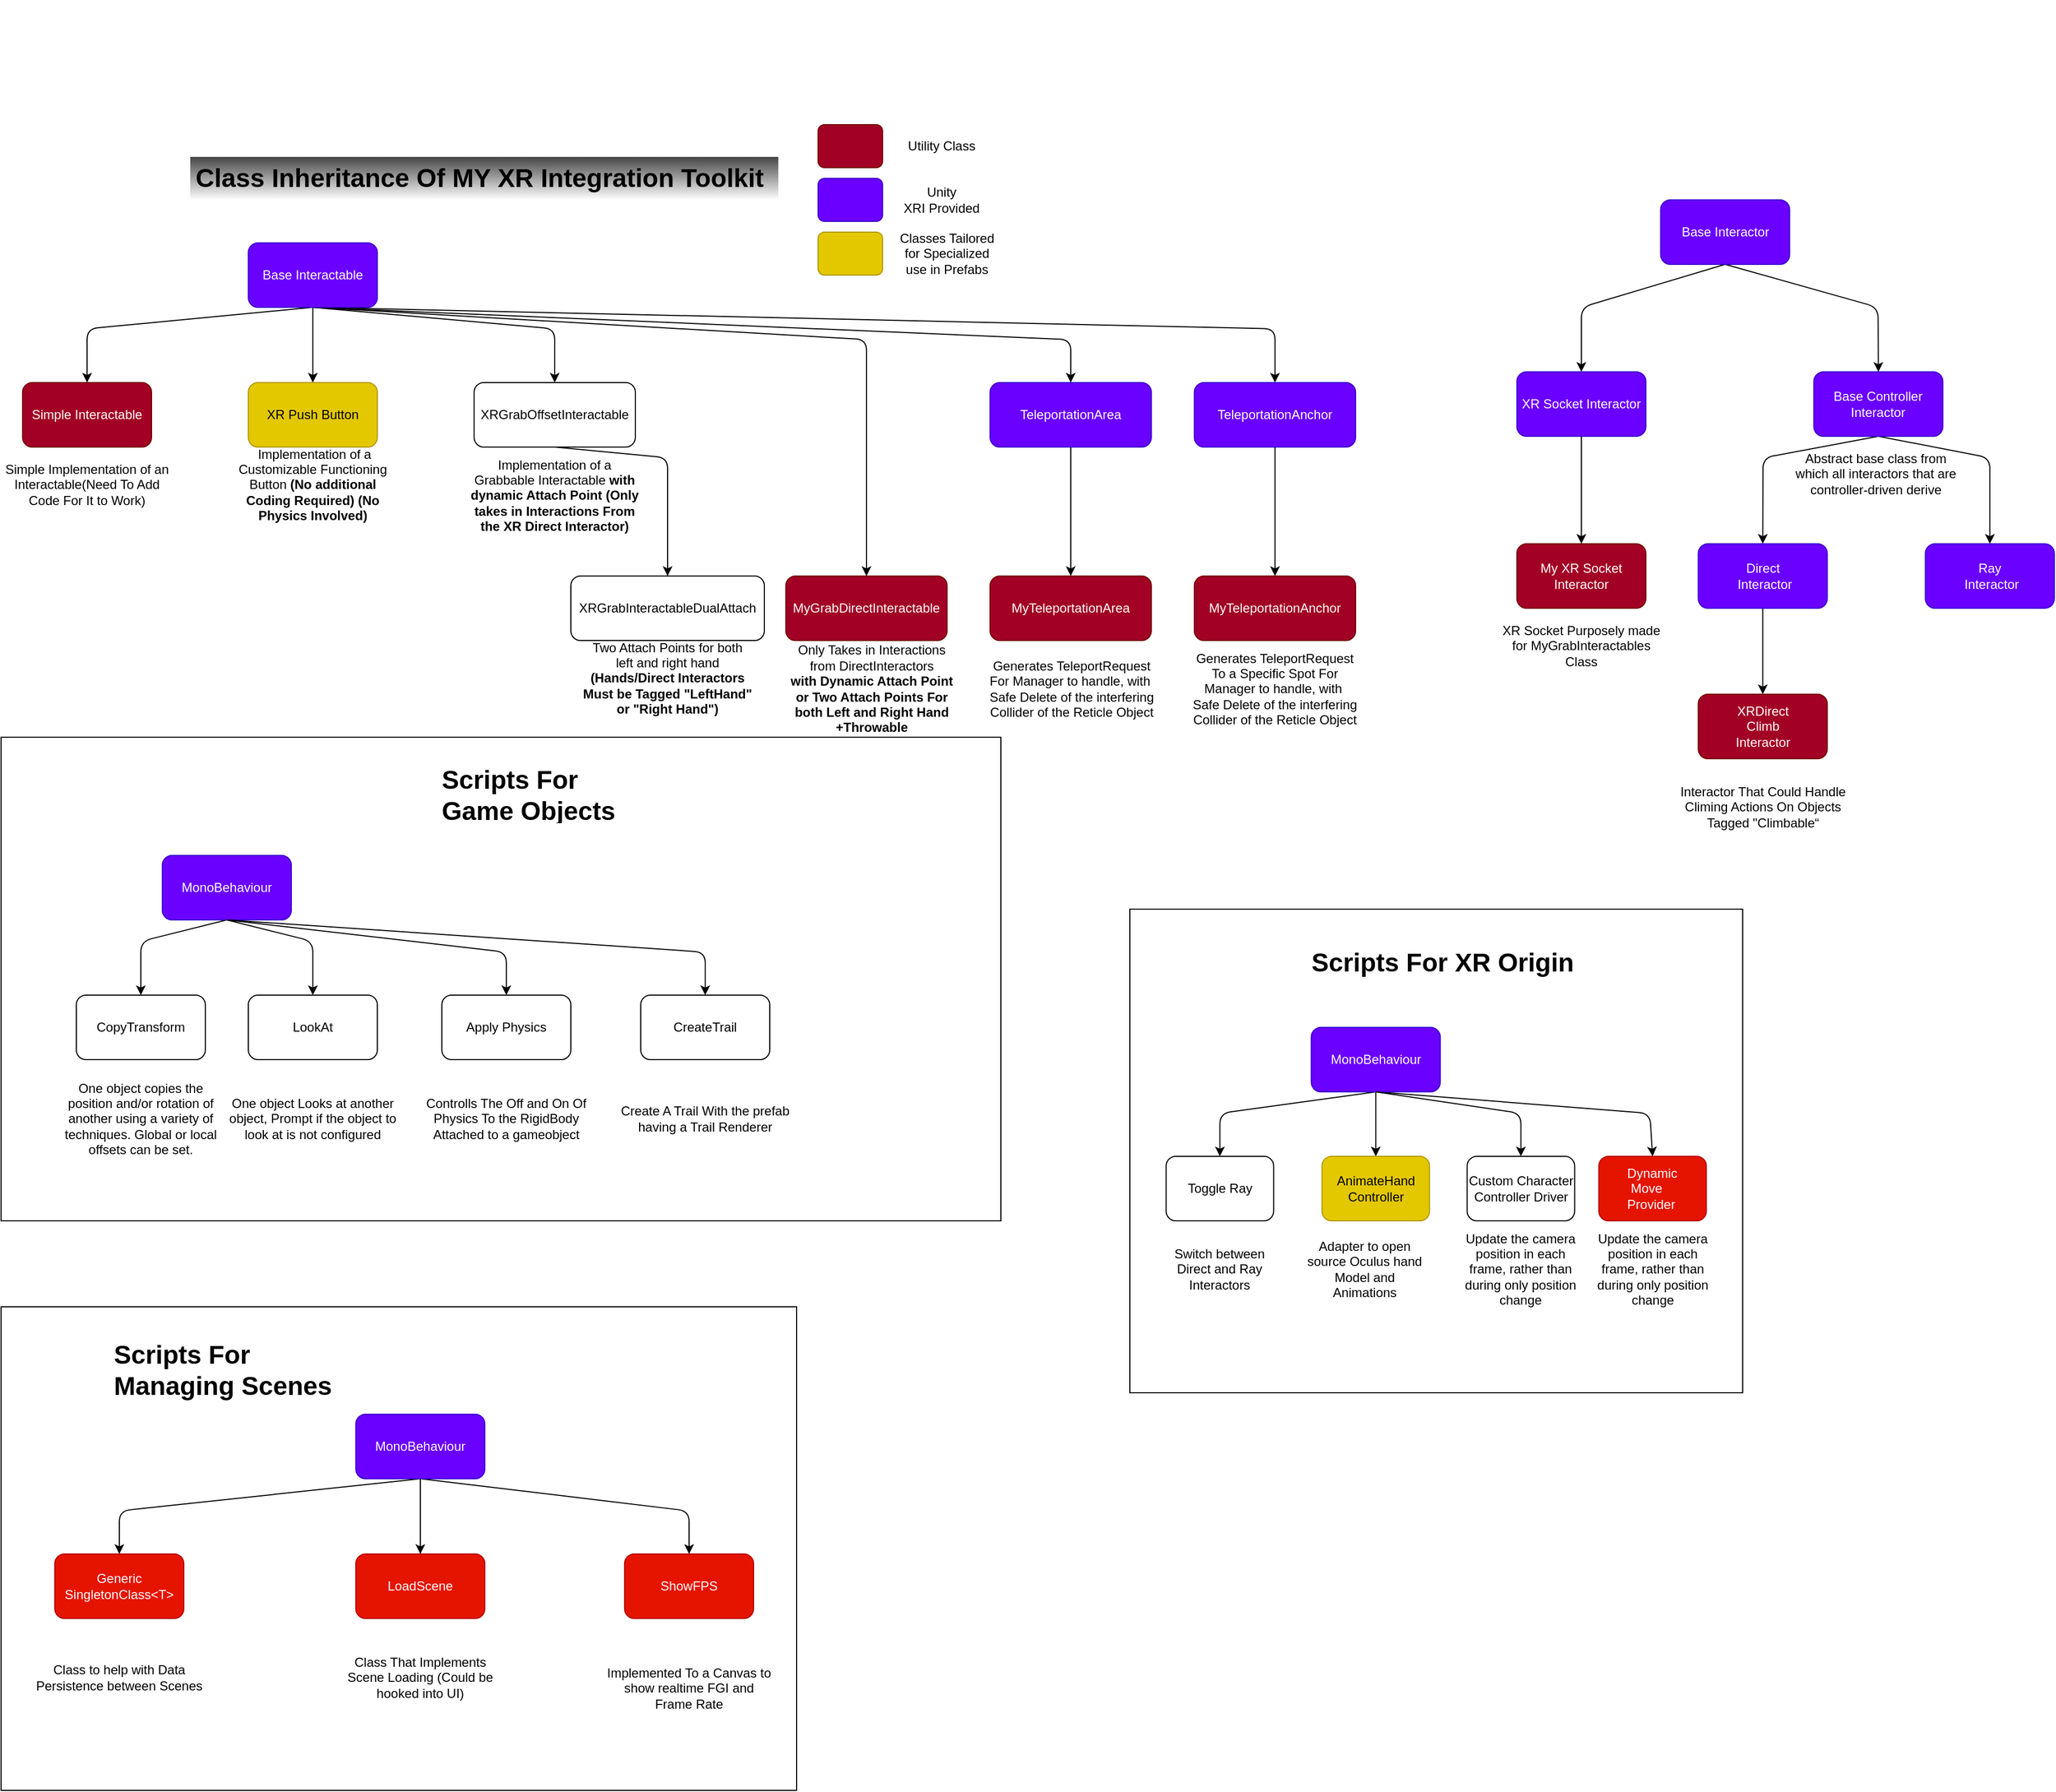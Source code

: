 <mxfile>
    <diagram id="oWx1CMlj1S1pF4CIYpkc" name="Page-1">
        <mxGraphModel dx="2840" dy="1613" grid="1" gridSize="10" guides="1" tooltips="1" connect="1" arrows="1" fold="1" page="1" pageScale="1" pageWidth="2000" pageHeight="2000" math="0" shadow="0">
            <root>
                <mxCell id="0"/>
                <mxCell id="1" parent="0"/>
                <mxCell id="39" value="" style="rounded=0;whiteSpace=wrap;html=1;glass=0;fillStyle=solid;strokeColor=default;fillColor=default;gradientColor=none;gradientDirection=north;" parent="1" vertex="1">
                    <mxGeometry x="150" y="700" width="930" height="450" as="geometry"/>
                </mxCell>
                <mxCell id="5" style="edgeStyle=none;html=1;exitX=0.5;exitY=1;exitDx=0;exitDy=0;entryX=0.5;entryY=0;entryDx=0;entryDy=0;" parent="1" source="2" target="3" edge="1">
                    <mxGeometry relative="1" as="geometry">
                        <Array as="points">
                            <mxPoint x="230" y="320"/>
                        </Array>
                    </mxGeometry>
                </mxCell>
                <mxCell id="8" style="edgeStyle=none;html=1;exitX=0.5;exitY=1;exitDx=0;exitDy=0;entryX=0.5;entryY=0;entryDx=0;entryDy=0;" parent="1" source="2" target="6" edge="1">
                    <mxGeometry relative="1" as="geometry"/>
                </mxCell>
                <mxCell id="12" style="edgeStyle=none;html=1;exitX=0.5;exitY=1;exitDx=0;exitDy=0;entryX=0.5;entryY=0;entryDx=0;entryDy=0;" parent="1" source="2" target="9" edge="1">
                    <mxGeometry relative="1" as="geometry">
                        <Array as="points">
                            <mxPoint x="665" y="320"/>
                        </Array>
                    </mxGeometry>
                </mxCell>
                <mxCell id="17" style="edgeStyle=none;html=1;exitX=0.5;exitY=1;exitDx=0;exitDy=0;entryX=0.5;entryY=0;entryDx=0;entryDy=0;" parent="1" source="2" target="16" edge="1">
                    <mxGeometry relative="1" as="geometry">
                        <Array as="points">
                            <mxPoint x="955" y="330"/>
                        </Array>
                    </mxGeometry>
                </mxCell>
                <mxCell id="107" style="edgeStyle=none;html=1;exitX=0.5;exitY=1;exitDx=0;exitDy=0;entryX=0.5;entryY=0;entryDx=0;entryDy=0;" edge="1" parent="1" source="2" target="106">
                    <mxGeometry relative="1" as="geometry">
                        <Array as="points">
                            <mxPoint x="1145" y="330"/>
                        </Array>
                    </mxGeometry>
                </mxCell>
                <mxCell id="109" style="edgeStyle=none;html=1;exitX=0.5;exitY=1;exitDx=0;exitDy=0;entryX=0.5;entryY=0;entryDx=0;entryDy=0;" edge="1" parent="1" source="2" target="108">
                    <mxGeometry relative="1" as="geometry">
                        <Array as="points">
                            <mxPoint x="1335" y="320"/>
                        </Array>
                    </mxGeometry>
                </mxCell>
                <mxCell id="2" value="Base Interactable" style="rounded=1;whiteSpace=wrap;html=1;fillColor=#6a00ff;fontColor=#ffffff;strokeColor=#3700CC;" parent="1" vertex="1">
                    <mxGeometry x="380" y="240" width="120" height="60" as="geometry"/>
                </mxCell>
                <mxCell id="3" value="Simple Interactable" style="rounded=1;whiteSpace=wrap;html=1;fillColor=#a20025;fontColor=#ffffff;strokeColor=#6F0000;" parent="1" vertex="1">
                    <mxGeometry x="170" y="370" width="120" height="60" as="geometry"/>
                </mxCell>
                <mxCell id="4" value="Simple Implementation of an Interactable(Need To Add Code For It to Work)" style="text;html=1;strokeColor=none;fillColor=none;align=center;verticalAlign=middle;whiteSpace=wrap;rounded=0;" parent="1" vertex="1">
                    <mxGeometry x="150" y="440" width="160" height="50" as="geometry"/>
                </mxCell>
                <mxCell id="6" value="XR Push Button" style="rounded=1;whiteSpace=wrap;html=1;fillColor=#e3c800;fontColor=#000000;strokeColor=#B09500;" parent="1" vertex="1">
                    <mxGeometry x="380" y="370" width="120" height="60" as="geometry"/>
                </mxCell>
                <mxCell id="7" value="&amp;nbsp;Implementation of a Customizable Functioning Button&lt;b&gt; (No additional Coding Required) (No Physics Involved)&lt;/b&gt;" style="text;html=1;strokeColor=none;fillColor=none;align=center;verticalAlign=middle;whiteSpace=wrap;rounded=0;" parent="1" vertex="1">
                    <mxGeometry x="360" y="440" width="160" height="50" as="geometry"/>
                </mxCell>
                <mxCell id="14" style="edgeStyle=none;html=1;exitX=0.5;exitY=1;exitDx=0;exitDy=0;entryX=0.5;entryY=0;entryDx=0;entryDy=0;" parent="1" source="9" target="13" edge="1">
                    <mxGeometry relative="1" as="geometry">
                        <Array as="points">
                            <mxPoint x="770" y="440"/>
                        </Array>
                    </mxGeometry>
                </mxCell>
                <mxCell id="9" value="XRGrabOffsetInteractable" style="rounded=1;whiteSpace=wrap;html=1;" parent="1" vertex="1">
                    <mxGeometry x="590" y="370" width="150" height="60" as="geometry"/>
                </mxCell>
                <mxCell id="10" value="Implementation of a Grabbable Interactable &lt;b&gt;with dynamic Attach Point (Only takes in Interactions From the XR Direct Interactor)&lt;/b&gt;" style="text;html=1;strokeColor=none;fillColor=none;align=center;verticalAlign=middle;whiteSpace=wrap;rounded=0;" parent="1" vertex="1">
                    <mxGeometry x="585" y="450" width="160" height="50" as="geometry"/>
                </mxCell>
                <mxCell id="13" value="XRGrabInteractableDualAttach" style="rounded=1;whiteSpace=wrap;html=1;" parent="1" vertex="1">
                    <mxGeometry x="680" y="550" width="180" height="60" as="geometry"/>
                </mxCell>
                <mxCell id="15" value="Two Attach Points for both left and right hand &lt;b&gt;(Hands/Direct Interactors Must be Tagged &quot;LeftHand&quot; or &quot;Right Hand&quot;)&lt;/b&gt;" style="text;html=1;strokeColor=none;fillColor=none;align=center;verticalAlign=middle;whiteSpace=wrap;rounded=0;" parent="1" vertex="1">
                    <mxGeometry x="690" y="620" width="160" height="50" as="geometry"/>
                </mxCell>
                <mxCell id="16" value="MyGrabDirectInteractable" style="rounded=1;whiteSpace=wrap;html=1;fillColor=#a20025;fontColor=#ffffff;strokeColor=#6F0000;" parent="1" vertex="1">
                    <mxGeometry x="880" y="550" width="150" height="60" as="geometry"/>
                </mxCell>
                <mxCell id="18" value="Only Takes in Interactions from DirectInteractors&lt;br&gt;&lt;b&gt;with Dynamic Attach Point or Two Attach Points For both Left and Right Hand +Throwable&lt;/b&gt;" style="text;html=1;strokeColor=none;fillColor=none;align=center;verticalAlign=middle;whiteSpace=wrap;rounded=0;" parent="1" vertex="1">
                    <mxGeometry x="880" y="630" width="160" height="50" as="geometry"/>
                </mxCell>
                <mxCell id="19" value="" style="rounded=1;whiteSpace=wrap;html=1;fillColor=#a20025;fontColor=#ffffff;strokeColor=#6F0000;" parent="1" vertex="1">
                    <mxGeometry x="910" y="130" width="60" height="40" as="geometry"/>
                </mxCell>
                <mxCell id="20" value="Utility Class" style="text;html=1;strokeColor=none;fillColor=none;align=center;verticalAlign=middle;whiteSpace=wrap;rounded=0;" parent="1" vertex="1">
                    <mxGeometry x="980" y="135" width="90" height="30" as="geometry"/>
                </mxCell>
                <mxCell id="21" value="" style="rounded=1;whiteSpace=wrap;html=1;fillColor=#6a00ff;fontColor=#ffffff;strokeColor=#3700CC;" parent="1" vertex="1">
                    <mxGeometry x="910" y="180" width="60" height="40" as="geometry"/>
                </mxCell>
                <mxCell id="22" value="Unity&lt;br&gt;XRI Provided" style="text;html=1;strokeColor=none;fillColor=none;align=center;verticalAlign=middle;whiteSpace=wrap;rounded=0;glass=0;" parent="1" vertex="1">
                    <mxGeometry x="980" y="185" width="90" height="30" as="geometry"/>
                </mxCell>
                <mxCell id="23" value="" style="rounded=1;whiteSpace=wrap;html=1;fillColor=#e3c800;fontColor=#000000;strokeColor=#B09500;" parent="1" vertex="1">
                    <mxGeometry x="910" y="230" width="60" height="40" as="geometry"/>
                </mxCell>
                <mxCell id="29" value="&lt;h1&gt;Class Inheritance Of MY XR Integration Toolkit&lt;/h1&gt;" style="text;html=1;strokeColor=none;fillColor=default;spacing=5;spacingTop=-20;whiteSpace=wrap;overflow=hidden;rounded=0;glass=0;fillStyle=solid;gradientColor=#454545;gradientDirection=north;" parent="1" vertex="1">
                    <mxGeometry x="326" y="160" width="547" height="40" as="geometry"/>
                </mxCell>
                <mxCell id="30" value="Classes Tailored for Specialized use in Prefabs" style="text;html=1;strokeColor=none;fillColor=none;align=center;verticalAlign=middle;whiteSpace=wrap;rounded=0;" parent="1" vertex="1">
                    <mxGeometry x="980" y="235" width="100" height="30" as="geometry"/>
                </mxCell>
                <mxCell id="36" style="edgeStyle=none;html=1;exitX=0.5;exitY=1;exitDx=0;exitDy=0;entryX=0.5;entryY=0;entryDx=0;entryDy=0;" parent="1" source="31" target="32" edge="1">
                    <mxGeometry relative="1" as="geometry">
                        <Array as="points">
                            <mxPoint x="280" y="890"/>
                        </Array>
                    </mxGeometry>
                </mxCell>
                <mxCell id="37" style="edgeStyle=none;html=1;exitX=0.5;exitY=1;exitDx=0;exitDy=0;entryX=0.5;entryY=0;entryDx=0;entryDy=0;" parent="1" source="31" target="34" edge="1">
                    <mxGeometry relative="1" as="geometry">
                        <Array as="points">
                            <mxPoint x="440" y="890"/>
                        </Array>
                    </mxGeometry>
                </mxCell>
                <mxCell id="72" style="edgeStyle=none;html=1;exitX=0.5;exitY=1;exitDx=0;exitDy=0;entryX=0.5;entryY=0;entryDx=0;entryDy=0;" parent="1" source="31" target="70" edge="1">
                    <mxGeometry relative="1" as="geometry">
                        <Array as="points">
                            <mxPoint x="620" y="900"/>
                        </Array>
                    </mxGeometry>
                </mxCell>
                <mxCell id="31" value="MonoBehaviour" style="rounded=1;whiteSpace=wrap;html=1;fillColor=#6a00ff;fontColor=#ffffff;strokeColor=#3700CC;" parent="1" vertex="1">
                    <mxGeometry x="300" y="810" width="120" height="60" as="geometry"/>
                </mxCell>
                <mxCell id="32" value="CopyTransform" style="rounded=1;whiteSpace=wrap;html=1;glass=0;fillStyle=solid;strokeColor=default;fillColor=default;gradientColor=none;gradientDirection=north;" parent="1" vertex="1">
                    <mxGeometry x="220" y="940" width="120" height="60" as="geometry"/>
                </mxCell>
                <mxCell id="33" value="One object copies the position and/or rotation of another using a variety of techniques. Global or local offsets can be set." style="text;html=1;strokeColor=none;fillColor=none;align=center;verticalAlign=middle;whiteSpace=wrap;rounded=0;" parent="1" vertex="1">
                    <mxGeometry x="200" y="1020" width="160" height="70" as="geometry"/>
                </mxCell>
                <mxCell id="34" value="LookAt" style="rounded=1;whiteSpace=wrap;html=1;glass=0;fillStyle=solid;strokeColor=default;fillColor=default;gradientColor=none;gradientDirection=north;" parent="1" vertex="1">
                    <mxGeometry x="380" y="940" width="120" height="60" as="geometry"/>
                </mxCell>
                <mxCell id="35" value="One object Looks at another object, Prompt if the object to look at is not configured" style="text;html=1;strokeColor=none;fillColor=none;align=center;verticalAlign=middle;whiteSpace=wrap;rounded=0;" parent="1" vertex="1">
                    <mxGeometry x="360" y="1020" width="160" height="70" as="geometry"/>
                </mxCell>
                <mxCell id="38" value="&lt;h1&gt;Scripts For Game Objects&lt;/h1&gt;" style="text;html=1;strokeColor=none;fillColor=none;spacing=5;spacingTop=-20;whiteSpace=wrap;overflow=hidden;rounded=0;glass=0;fillStyle=solid;" parent="1" vertex="1">
                    <mxGeometry x="555" y="720" width="190" height="60" as="geometry"/>
                </mxCell>
                <mxCell id="40" value="" style="rounded=0;whiteSpace=wrap;html=1;glass=0;fillStyle=solid;strokeColor=default;fillColor=default;gradientColor=none;gradientDirection=north;" parent="1" vertex="1">
                    <mxGeometry x="1200" y="860" width="570" height="450" as="geometry"/>
                </mxCell>
                <mxCell id="41" value="&lt;h1&gt;Scripts For XR Origin&lt;/h1&gt;" style="text;html=1;strokeColor=none;fillColor=none;spacing=5;spacingTop=-20;whiteSpace=wrap;overflow=hidden;rounded=0;glass=0;fillStyle=solid;" parent="1" vertex="1">
                    <mxGeometry x="1363.75" y="890" width="290" height="60" as="geometry"/>
                </mxCell>
                <mxCell id="48" style="edgeStyle=none;html=1;exitX=0.5;exitY=1;exitDx=0;exitDy=0;entryX=0.5;entryY=0;entryDx=0;entryDy=0;" parent="1" source="42" target="43" edge="1">
                    <mxGeometry relative="1" as="geometry">
                        <Array as="points">
                            <mxPoint x="1283.75" y="1050"/>
                        </Array>
                    </mxGeometry>
                </mxCell>
                <mxCell id="49" style="edgeStyle=none;html=1;exitX=0.5;exitY=1;exitDx=0;exitDy=0;" parent="1" source="42" target="45" edge="1">
                    <mxGeometry relative="1" as="geometry"/>
                </mxCell>
                <mxCell id="64" style="edgeStyle=none;html=1;exitX=0.5;exitY=1;exitDx=0;exitDy=0;entryX=0.5;entryY=0;entryDx=0;entryDy=0;fontColor=#FFFFFF;" parent="1" source="42" target="62" edge="1">
                    <mxGeometry relative="1" as="geometry">
                        <Array as="points">
                            <mxPoint x="1683.75" y="1050"/>
                        </Array>
                    </mxGeometry>
                </mxCell>
                <mxCell id="42" value="MonoBehaviour" style="rounded=1;whiteSpace=wrap;html=1;fillColor=#6a00ff;fontColor=#ffffff;strokeColor=#3700CC;" parent="1" vertex="1">
                    <mxGeometry x="1368.75" y="970" width="120" height="60" as="geometry"/>
                </mxCell>
                <mxCell id="43" value="Toggle Ray" style="rounded=1;whiteSpace=wrap;html=1;glass=0;fillStyle=solid;strokeColor=default;fillColor=default;gradientColor=none;gradientDirection=north;" parent="1" vertex="1">
                    <mxGeometry x="1233.75" y="1090" width="100" height="60" as="geometry"/>
                </mxCell>
                <mxCell id="44" value="Switch between Direct and Ray Interactors" style="text;html=1;strokeColor=none;fillColor=none;align=center;verticalAlign=middle;whiteSpace=wrap;rounded=0;" parent="1" vertex="1">
                    <mxGeometry x="1226.25" y="1160" width="115" height="70" as="geometry"/>
                </mxCell>
                <mxCell id="45" value="AnimateHand&lt;br&gt;Controller" style="rounded=1;whiteSpace=wrap;html=1;glass=0;fillStyle=solid;strokeColor=#B09500;fillColor=#e3c800;gradientDirection=north;fontColor=#000000;" parent="1" vertex="1">
                    <mxGeometry x="1378.75" y="1090" width="100" height="60" as="geometry"/>
                </mxCell>
                <mxCell id="47" value="Adapter to open source Oculus hand&lt;br&gt;Model and Animations" style="text;html=1;strokeColor=none;fillColor=none;align=center;verticalAlign=middle;whiteSpace=wrap;rounded=0;" parent="1" vertex="1">
                    <mxGeometry x="1361.25" y="1160" width="115" height="70" as="geometry"/>
                </mxCell>
                <mxCell id="50" value="" style="rounded=0;whiteSpace=wrap;html=1;glass=0;fillStyle=solid;strokeColor=default;fillColor=default;gradientColor=none;gradientDirection=north;" parent="1" vertex="1">
                    <mxGeometry x="150" y="1230" width="740" height="450" as="geometry"/>
                </mxCell>
                <mxCell id="51" value="&lt;h1&gt;Scripts For Managing Scenes&lt;/h1&gt;" style="text;html=1;strokeColor=none;fillColor=none;spacing=5;spacingTop=-20;whiteSpace=wrap;overflow=hidden;rounded=0;glass=0;fillStyle=solid;" parent="1" vertex="1">
                    <mxGeometry x="250" y="1255" width="250" height="70" as="geometry"/>
                </mxCell>
                <mxCell id="55" style="edgeStyle=none;html=1;exitX=0.5;exitY=1;exitDx=0;exitDy=0;entryX=0.5;entryY=0;entryDx=0;entryDy=0;" parent="1" source="52" target="53" edge="1">
                    <mxGeometry relative="1" as="geometry">
                        <Array as="points">
                            <mxPoint x="260" y="1420"/>
                        </Array>
                    </mxGeometry>
                </mxCell>
                <mxCell id="89" style="edgeStyle=none;html=1;exitX=0.5;exitY=1;exitDx=0;exitDy=0;entryX=0.5;entryY=0;entryDx=0;entryDy=0;" parent="1" source="52" target="87" edge="1">
                    <mxGeometry relative="1" as="geometry">
                        <Array as="points">
                            <mxPoint x="790" y="1420"/>
                        </Array>
                    </mxGeometry>
                </mxCell>
                <mxCell id="52" value="MonoBehaviour" style="rounded=1;whiteSpace=wrap;html=1;fillColor=#6a00ff;fontColor=#ffffff;strokeColor=#3700CC;" parent="1" vertex="1">
                    <mxGeometry x="480" y="1330" width="120" height="60" as="geometry"/>
                </mxCell>
                <mxCell id="53" value="Generic&lt;br&gt;SingletonClass&amp;lt;T&amp;gt;" style="rounded=1;whiteSpace=wrap;html=1;glass=0;fillStyle=solid;strokeColor=#B20000;fillColor=#e51400;gradientDirection=north;fontColor=#ffffff;" parent="1" vertex="1">
                    <mxGeometry x="200" y="1460" width="120" height="60" as="geometry"/>
                </mxCell>
                <mxCell id="54" value="Class to help with Data Persistence between Scenes" style="text;html=1;strokeColor=none;fillColor=none;align=center;verticalAlign=middle;whiteSpace=wrap;rounded=0;" parent="1" vertex="1">
                    <mxGeometry x="180" y="1540" width="160" height="70" as="geometry"/>
                </mxCell>
                <mxCell id="59" style="edgeStyle=none;html=1;entryX=0.5;entryY=0;entryDx=0;entryDy=0;exitX=0.5;exitY=1;exitDx=0;exitDy=0;" parent="1" source="42" edge="1">
                    <mxGeometry relative="1" as="geometry">
                        <mxPoint x="1433.75" y="1030" as="sourcePoint"/>
                        <mxPoint x="1563.75" y="1090.0" as="targetPoint"/>
                        <Array as="points">
                            <mxPoint x="1563.75" y="1050"/>
                        </Array>
                    </mxGeometry>
                </mxCell>
                <mxCell id="61" value="Update the camera position in each frame, rather than during only position change" style="text;html=1;strokeColor=none;fillColor=none;align=center;verticalAlign=middle;whiteSpace=wrap;rounded=0;" parent="1" vertex="1">
                    <mxGeometry x="1506.25" y="1160" width="115" height="70" as="geometry"/>
                </mxCell>
                <mxCell id="62" value="&lt;div style=&quot;text-align: left;&quot;&gt;&lt;span style=&quot;background-color: initial;&quot;&gt;&lt;font color=&quot;#ffffff&quot;&gt;Dynamic&lt;/font&gt;&lt;/span&gt;&lt;/div&gt;&lt;div style=&quot;text-align: left;&quot;&gt;&lt;span style=&quot;background-color: initial;&quot;&gt;&lt;font color=&quot;#ffffff&quot;&gt;&amp;nbsp;Move&amp;nbsp;&lt;/font&gt;&lt;/span&gt;&lt;/div&gt;&lt;div style=&quot;text-align: left;&quot;&gt;&lt;span style=&quot;background-color: initial;&quot;&gt;&lt;font color=&quot;#ffffff&quot;&gt;Provider&lt;/font&gt;&lt;/span&gt;&lt;/div&gt;" style="rounded=1;whiteSpace=wrap;html=1;glass=0;fillStyle=solid;strokeColor=#B20000;fillColor=#e51400;gradientDirection=north;fontColor=#ffffff;" parent="1" vertex="1">
                    <mxGeometry x="1636.25" y="1090" width="100" height="60" as="geometry"/>
                </mxCell>
                <mxCell id="63" value="Update the camera position in each frame, rather than during only position change" style="text;html=1;strokeColor=none;fillColor=none;align=center;verticalAlign=middle;whiteSpace=wrap;rounded=0;" parent="1" vertex="1">
                    <mxGeometry x="1628.75" y="1160" width="115" height="70" as="geometry"/>
                </mxCell>
                <mxCell id="65" value="Custom Character&lt;br&gt;Controller Driver" style="rounded=1;whiteSpace=wrap;html=1;glass=0;fillStyle=solid;strokeColor=default;fillColor=default;gradientColor=none;gradientDirection=north;" parent="1" vertex="1">
                    <mxGeometry x="1513.75" y="1090" width="100" height="60" as="geometry"/>
                </mxCell>
                <mxCell id="66" value="" style="shape=image;verticalLabelPosition=bottom;labelBackgroundColor=default;verticalAlign=top;aspect=fixed;imageAspect=0;image=https://docs.unity3d.com/Packages/com.unity.xr.interaction.toolkit@2.0/manual/images/class-hierarchy.svg;imageBackground=#FFFFFF;fillStyle=solid;" parent="1" vertex="1">
                    <mxGeometry x="1100" y="14" width="630.64" height="171" as="geometry"/>
                </mxCell>
                <mxCell id="67" value="LoadScene" style="rounded=1;whiteSpace=wrap;html=1;glass=0;fillStyle=solid;strokeColor=#B20000;fillColor=#e51400;gradientDirection=north;fontColor=#ffffff;" parent="1" vertex="1">
                    <mxGeometry x="480" y="1460" width="120" height="60" as="geometry"/>
                </mxCell>
                <mxCell id="68" style="edgeStyle=none;html=1;exitX=0.5;exitY=1;exitDx=0;exitDy=0;entryX=0.5;entryY=0;entryDx=0;entryDy=0;" parent="1" source="52" target="67" edge="1">
                    <mxGeometry relative="1" as="geometry">
                        <Array as="points">
                            <mxPoint x="540" y="1420"/>
                        </Array>
                        <mxPoint x="370" y="1410" as="sourcePoint"/>
                        <mxPoint x="270" y="1470" as="targetPoint"/>
                    </mxGeometry>
                </mxCell>
                <mxCell id="69" value="Class That Implements Scene Loading (Could be hooked into UI)" style="text;html=1;strokeColor=none;fillColor=none;align=center;verticalAlign=middle;whiteSpace=wrap;rounded=0;" parent="1" vertex="1">
                    <mxGeometry x="460" y="1540" width="160" height="70" as="geometry"/>
                </mxCell>
                <mxCell id="70" value="Apply Physics" style="rounded=1;whiteSpace=wrap;html=1;glass=0;fillStyle=solid;strokeColor=default;fillColor=default;gradientColor=none;gradientDirection=north;" parent="1" vertex="1">
                    <mxGeometry x="560" y="940" width="120" height="60" as="geometry"/>
                </mxCell>
                <mxCell id="73" value="Controlls The Off and On Of Physics To the RigidBody Attached to a gameobject" style="text;html=1;strokeColor=none;fillColor=none;align=center;verticalAlign=middle;whiteSpace=wrap;rounded=0;" parent="1" vertex="1">
                    <mxGeometry x="540.0" y="1020" width="160" height="70" as="geometry"/>
                </mxCell>
                <mxCell id="74" value="CreateTrail" style="rounded=1;whiteSpace=wrap;html=1;glass=0;fillStyle=solid;strokeColor=default;fillColor=default;gradientColor=none;gradientDirection=north;" parent="1" vertex="1">
                    <mxGeometry x="745" y="940" width="120" height="60" as="geometry"/>
                </mxCell>
                <mxCell id="75" value="Create A Trail With the prefab having a Trail Renderer" style="text;html=1;strokeColor=none;fillColor=none;align=center;verticalAlign=middle;whiteSpace=wrap;rounded=0;" parent="1" vertex="1">
                    <mxGeometry x="725.0" y="1020" width="160" height="70" as="geometry"/>
                </mxCell>
                <mxCell id="76" style="edgeStyle=none;html=1;exitX=0.5;exitY=1;exitDx=0;exitDy=0;entryX=0.5;entryY=0;entryDx=0;entryDy=0;" parent="1" source="31" target="74" edge="1">
                    <mxGeometry relative="1" as="geometry">
                        <mxPoint x="370" y="880" as="sourcePoint"/>
                        <mxPoint x="630" y="950" as="targetPoint"/>
                        <Array as="points">
                            <mxPoint x="805" y="900"/>
                        </Array>
                    </mxGeometry>
                </mxCell>
                <mxCell id="87" value="ShowFPS" style="rounded=1;whiteSpace=wrap;html=1;glass=0;fillStyle=solid;strokeColor=#B20000;fillColor=#e51400;gradientDirection=north;fontColor=#ffffff;" parent="1" vertex="1">
                    <mxGeometry x="730" y="1460" width="120" height="60" as="geometry"/>
                </mxCell>
                <mxCell id="88" value="Implemented To a Canvas to show realtime FGI and Frame Rate" style="text;html=1;strokeColor=none;fillColor=none;align=center;verticalAlign=middle;whiteSpace=wrap;rounded=0;" parent="1" vertex="1">
                    <mxGeometry x="710" y="1550" width="160" height="70" as="geometry"/>
                </mxCell>
                <mxCell id="92" style="edgeStyle=none;html=1;exitX=0.5;exitY=1;exitDx=0;exitDy=0;entryX=0.5;entryY=0;entryDx=0;entryDy=0;" parent="1" source="90" target="91" edge="1">
                    <mxGeometry relative="1" as="geometry">
                        <Array as="points">
                            <mxPoint x="1620" y="300"/>
                        </Array>
                    </mxGeometry>
                </mxCell>
                <mxCell id="96" style="edgeStyle=none;html=1;exitX=0.5;exitY=1;exitDx=0;exitDy=0;" parent="1" source="90" edge="1">
                    <mxGeometry relative="1" as="geometry">
                        <mxPoint x="1896.286" y="360" as="targetPoint"/>
                        <Array as="points">
                            <mxPoint x="1896" y="300"/>
                        </Array>
                    </mxGeometry>
                </mxCell>
                <mxCell id="90" value="Base Interactor" style="rounded=1;whiteSpace=wrap;html=1;fillColor=#6a00ff;fontColor=#ffffff;strokeColor=#3700CC;" parent="1" vertex="1">
                    <mxGeometry x="1693.75" y="200" width="120" height="60" as="geometry"/>
                </mxCell>
                <mxCell id="95" style="edgeStyle=none;html=1;exitX=0.5;exitY=1;exitDx=0;exitDy=0;entryX=0.5;entryY=0;entryDx=0;entryDy=0;" parent="1" source="91" target="94" edge="1">
                    <mxGeometry relative="1" as="geometry"/>
                </mxCell>
                <mxCell id="91" value="XR Socket Interactor" style="rounded=1;whiteSpace=wrap;html=1;fillColor=#6a00ff;fontColor=#ffffff;strokeColor=#3700CC;" parent="1" vertex="1">
                    <mxGeometry x="1560" y="360" width="120" height="60" as="geometry"/>
                </mxCell>
                <mxCell id="93" value="XR Socket Purposely made for MyGrabInteractables Class" style="text;html=1;strokeColor=none;fillColor=none;align=center;verticalAlign=middle;whiteSpace=wrap;rounded=0;" parent="1" vertex="1">
                    <mxGeometry x="1540" y="590" width="160" height="50" as="geometry"/>
                </mxCell>
                <mxCell id="94" value="My XR Socket Interactor" style="rounded=1;whiteSpace=wrap;html=1;fillColor=#a20025;fontColor=#ffffff;strokeColor=#6F0000;" parent="1" vertex="1">
                    <mxGeometry x="1560" y="520" width="120" height="60" as="geometry"/>
                </mxCell>
                <mxCell id="101" style="edgeStyle=none;html=1;exitX=0.5;exitY=1;exitDx=0;exitDy=0;entryX=0.5;entryY=0;entryDx=0;entryDy=0;" parent="1" source="97" target="99" edge="1">
                    <mxGeometry relative="1" as="geometry">
                        <Array as="points">
                            <mxPoint x="1789" y="440"/>
                        </Array>
                    </mxGeometry>
                </mxCell>
                <mxCell id="102" style="edgeStyle=none;html=1;exitX=0.5;exitY=1;exitDx=0;exitDy=0;entryX=0.5;entryY=0;entryDx=0;entryDy=0;" parent="1" source="97" target="100" edge="1">
                    <mxGeometry relative="1" as="geometry">
                        <Array as="points">
                            <mxPoint x="2000" y="440"/>
                        </Array>
                    </mxGeometry>
                </mxCell>
                <mxCell id="97" value="Base Controller Interactor" style="rounded=1;whiteSpace=wrap;html=1;fillColor=#6a00ff;fontColor=#ffffff;strokeColor=#3700CC;" parent="1" vertex="1">
                    <mxGeometry x="1836.25" y="360" width="120" height="60" as="geometry"/>
                </mxCell>
                <mxCell id="98" value="Abstract base class from which all interactors that are controller-driven derive" style="text;html=1;strokeColor=none;fillColor=none;align=center;verticalAlign=middle;whiteSpace=wrap;rounded=0;" parent="1" vertex="1">
                    <mxGeometry x="1813.75" y="430" width="160" height="50" as="geometry"/>
                </mxCell>
                <mxCell id="104" style="edgeStyle=none;html=1;exitX=0.5;exitY=1;exitDx=0;exitDy=0;entryX=0.5;entryY=0;entryDx=0;entryDy=0;" parent="1" source="99" target="103" edge="1">
                    <mxGeometry relative="1" as="geometry"/>
                </mxCell>
                <mxCell id="99" value="Direct&lt;br&gt;&amp;nbsp;Interactor" style="rounded=1;whiteSpace=wrap;html=1;fillColor=#6a00ff;fontColor=#ffffff;strokeColor=#3700CC;" parent="1" vertex="1">
                    <mxGeometry x="1728.75" y="520" width="120" height="60" as="geometry"/>
                </mxCell>
                <mxCell id="100" value="Ray&lt;br&gt;&amp;nbsp;Interactor" style="rounded=1;whiteSpace=wrap;html=1;fillColor=#6a00ff;fontColor=#ffffff;strokeColor=#3700CC;" parent="1" vertex="1">
                    <mxGeometry x="1940" y="520" width="120" height="60" as="geometry"/>
                </mxCell>
                <mxCell id="103" value="XRDirect&lt;br&gt;Climb&lt;br&gt;Interactor" style="rounded=1;whiteSpace=wrap;html=1;fillColor=#a20025;fontColor=#ffffff;strokeColor=#6F0000;" parent="1" vertex="1">
                    <mxGeometry x="1728.75" y="660" width="120" height="60" as="geometry"/>
                </mxCell>
                <mxCell id="105" value="Interactor That Could Handle Climing Actions On Objects Tagged &quot;Climbable“" style="text;html=1;strokeColor=none;fillColor=none;align=center;verticalAlign=middle;whiteSpace=wrap;rounded=0;" parent="1" vertex="1">
                    <mxGeometry x="1708.75" y="730" width="160" height="70" as="geometry"/>
                </mxCell>
                <mxCell id="113" style="edgeStyle=none;html=1;exitX=0.5;exitY=1;exitDx=0;exitDy=0;" edge="1" parent="1" source="106" target="111">
                    <mxGeometry relative="1" as="geometry"/>
                </mxCell>
                <mxCell id="106" value="TeleportationArea" style="rounded=1;whiteSpace=wrap;html=1;fillColor=#6a00ff;fontColor=#ffffff;strokeColor=#3700CC;" vertex="1" parent="1">
                    <mxGeometry x="1070" y="370" width="150" height="60" as="geometry"/>
                </mxCell>
                <mxCell id="114" style="edgeStyle=none;html=1;exitX=0.5;exitY=1;exitDx=0;exitDy=0;entryX=0.5;entryY=0;entryDx=0;entryDy=0;" edge="1" parent="1" source="108" target="112">
                    <mxGeometry relative="1" as="geometry"/>
                </mxCell>
                <mxCell id="108" value="TeleportationAnchor" style="rounded=1;whiteSpace=wrap;html=1;fillColor=#6a00ff;fontColor=#ffffff;strokeColor=#3700CC;" vertex="1" parent="1">
                    <mxGeometry x="1260" y="370" width="150" height="60" as="geometry"/>
                </mxCell>
                <mxCell id="111" value="MyTeleportationArea" style="rounded=1;whiteSpace=wrap;html=1;fillColor=#a20025;fontColor=#ffffff;strokeColor=#6F0000;" vertex="1" parent="1">
                    <mxGeometry x="1070" y="550" width="150" height="60" as="geometry"/>
                </mxCell>
                <mxCell id="112" value="MyTeleportationAnchor" style="rounded=1;whiteSpace=wrap;html=1;fillColor=#a20025;fontColor=#ffffff;strokeColor=#6F0000;" vertex="1" parent="1">
                    <mxGeometry x="1260" y="550" width="150" height="60" as="geometry"/>
                </mxCell>
                <mxCell id="115" value="Generates TeleportRequest For Manager to handle, with&amp;nbsp; Safe Delete of the interfering Collider of the Reticle Object" style="text;html=1;strokeColor=none;fillColor=none;align=center;verticalAlign=middle;whiteSpace=wrap;rounded=0;" vertex="1" parent="1">
                    <mxGeometry x="1066.25" y="630" width="160" height="50" as="geometry"/>
                </mxCell>
                <mxCell id="116" value="Generates TeleportRequest To a Specific Spot For Manager to handle, with&amp;nbsp; Safe Delete of the interfering Collider of the Reticle Object" style="text;html=1;strokeColor=none;fillColor=none;align=center;verticalAlign=middle;whiteSpace=wrap;rounded=0;" vertex="1" parent="1">
                    <mxGeometry x="1255" y="630" width="160" height="50" as="geometry"/>
                </mxCell>
            </root>
        </mxGraphModel>
    </diagram>
</mxfile>